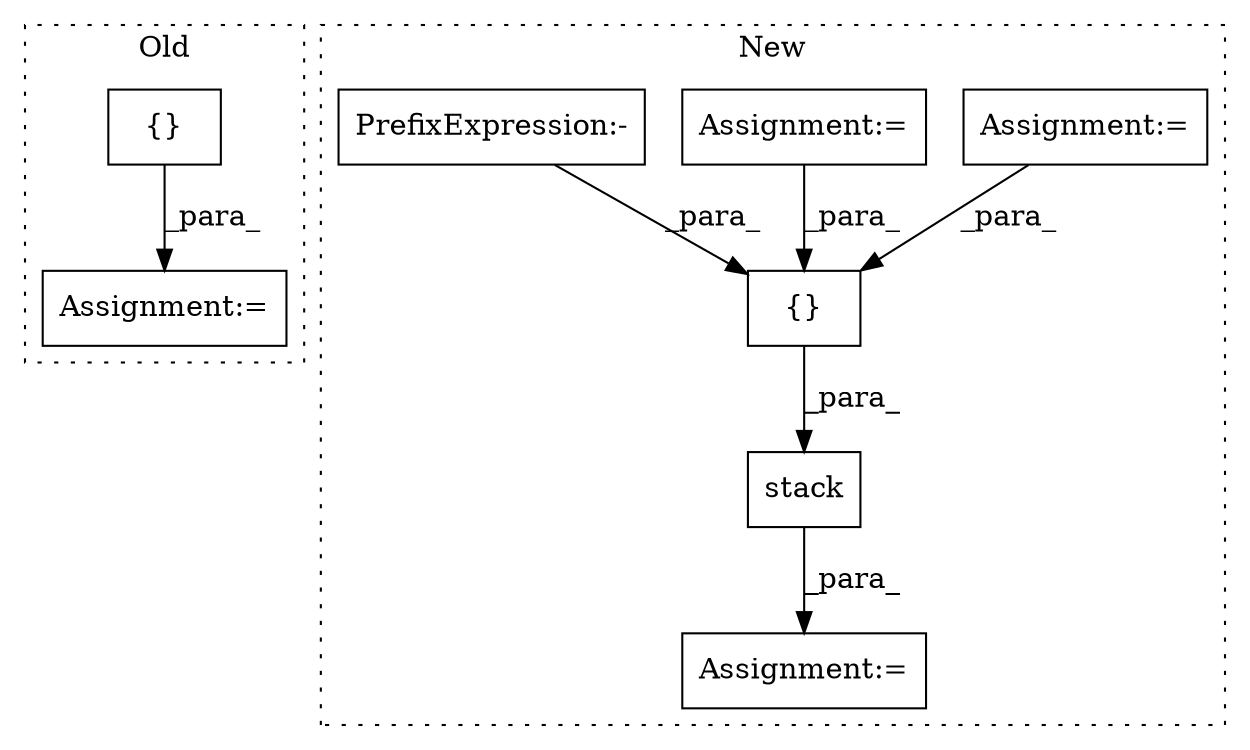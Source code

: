 digraph G {
subgraph cluster0 {
1 [label="{}" a="4" s="15560,15585" l="1,1" shape="box"];
4 [label="Assignment:=" a="7" s="15528" l="1" shape="box"];
label = "Old";
style="dotted";
}
subgraph cluster1 {
2 [label="stack" a="32" s="16358,16498" l="6,1" shape="box"];
3 [label="Assignment:=" a="7" s="16346" l="1" shape="box"];
5 [label="Assignment:=" a="7" s="15781" l="1" shape="box"];
6 [label="{}" a="4" s="16373,16494" l="1,1" shape="box"];
7 [label="Assignment:=" a="7" s="15332" l="10" shape="box"];
8 [label="PrefixExpression:-" a="38" s="16033" l="1" shape="box"];
label = "New";
style="dotted";
}
1 -> 4 [label="_para_"];
2 -> 3 [label="_para_"];
5 -> 6 [label="_para_"];
6 -> 2 [label="_para_"];
7 -> 6 [label="_para_"];
8 -> 6 [label="_para_"];
}